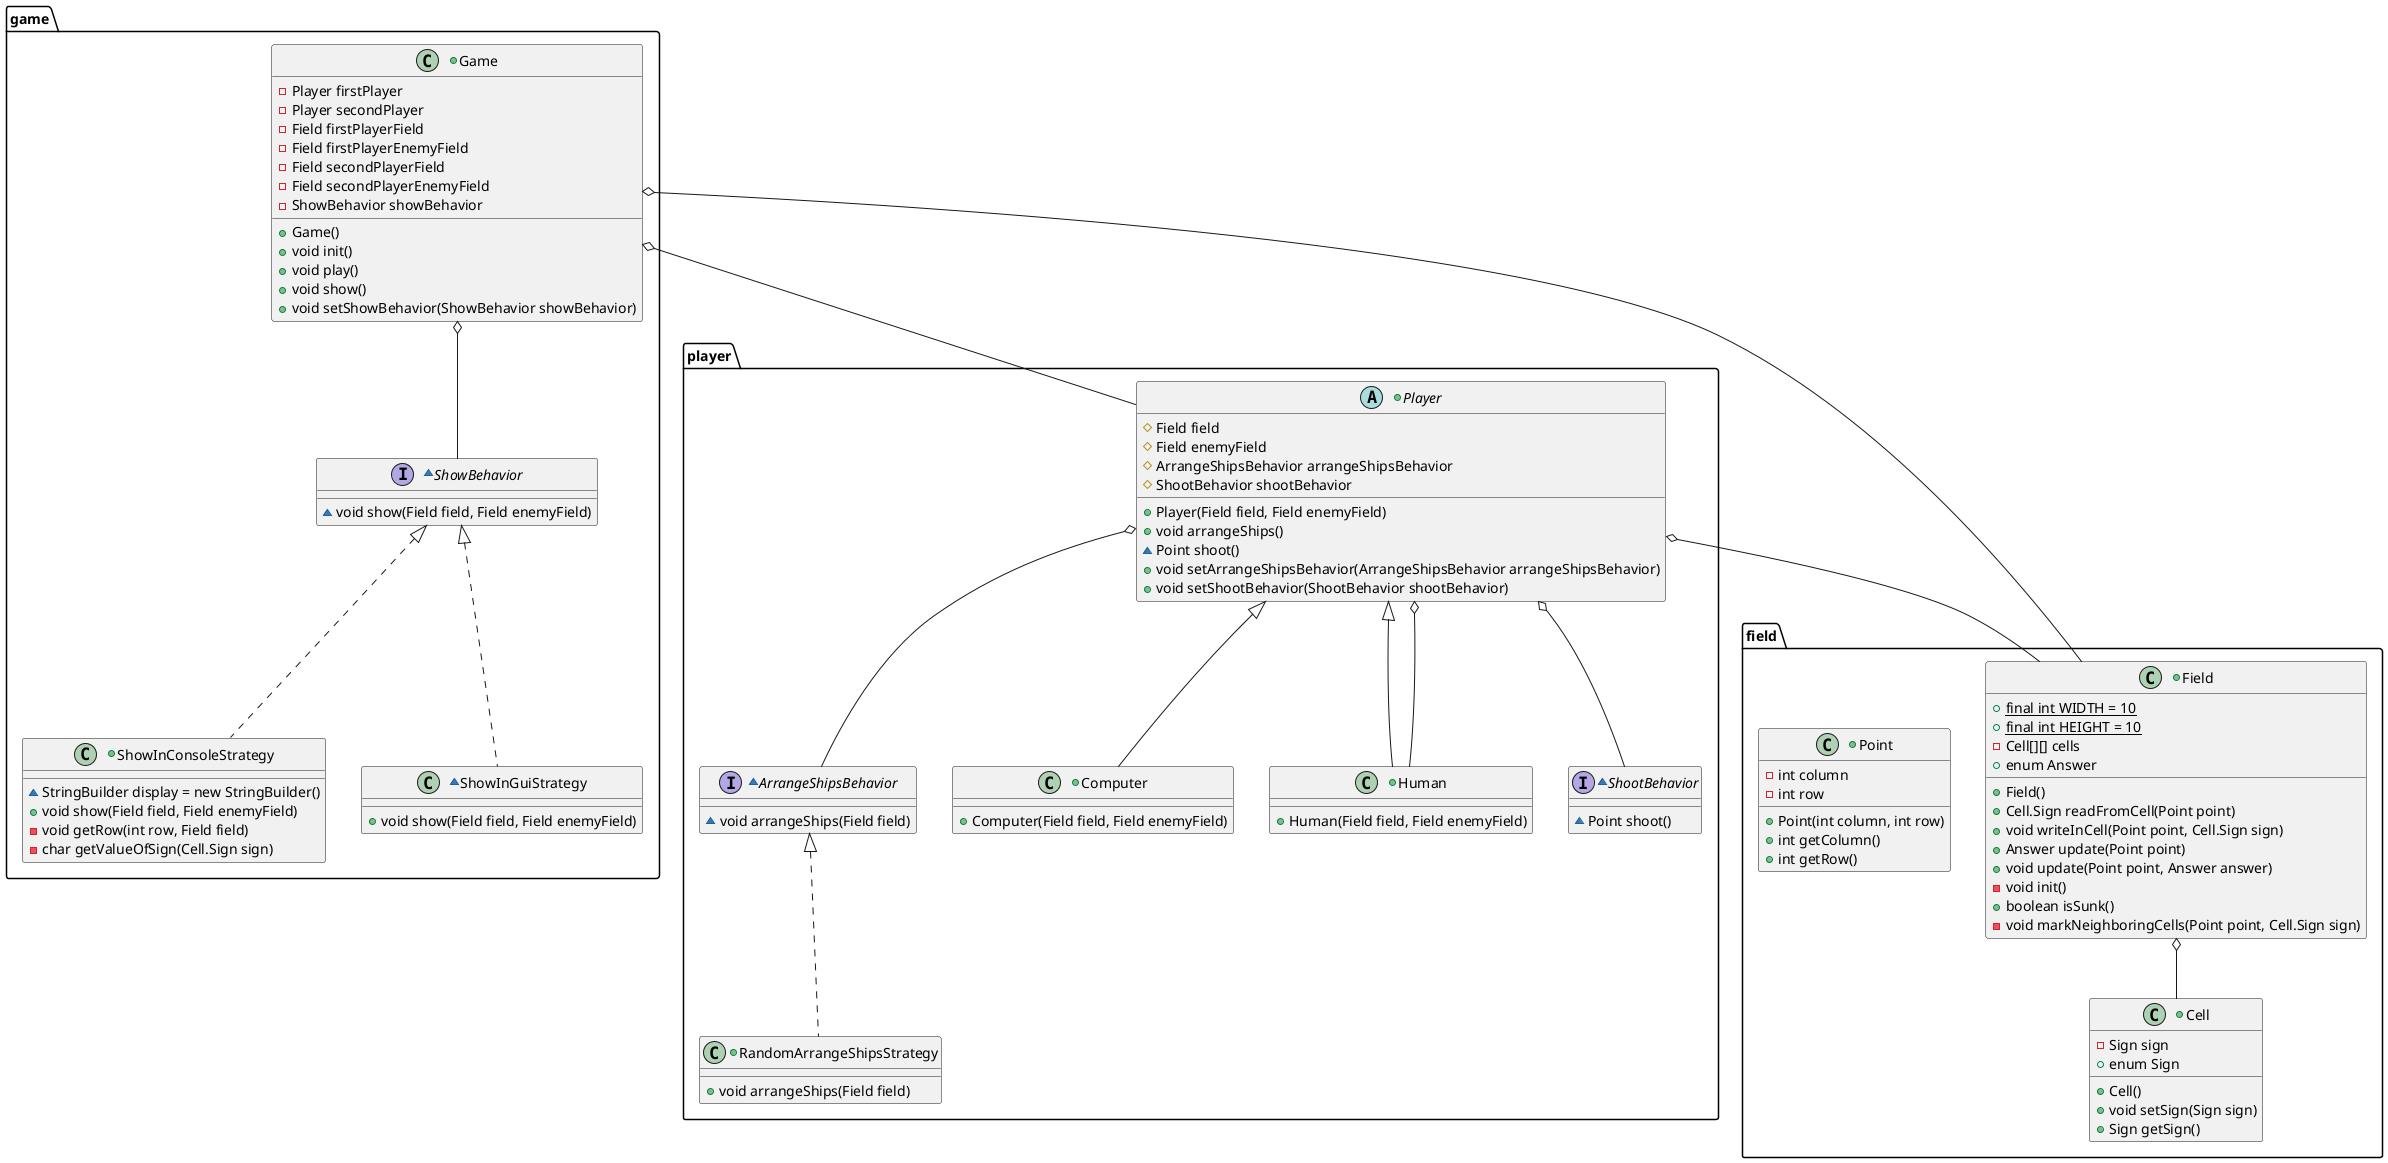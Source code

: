 @startuml
package game {
+class Game {
    -Player firstPlayer
    -Player secondPlayer
    -Field firstPlayerField
    -Field firstPlayerEnemyField
    -Field secondPlayerField
    -Field secondPlayerEnemyField
    -ShowBehavior showBehavior

    +Game() 
    +void init() 
    +void play() 
    +void show() 
    +void setShowBehavior(ShowBehavior showBehavior) 
}
~interface ShowBehavior {
    ~void show(Field field, Field enemyField)
}
+class ShowInConsoleStrategy implements ShowBehavior {
    ~StringBuilder display = new StringBuilder()
    +void show(Field field, Field enemyField) 
    -void getRow(int row, Field field) 
    -char getValueOfSign(Cell.Sign sign) 
}
~class ShowInGuiStrategy implements ShowBehavior {
    +void show(Field field, Field enemyField) 
}
}
package field {
+class Cell {
    -Sign sign
    +enum Sign 

    +Cell() 
    +void setSign(Sign sign) 
    +Sign getSign() 
}
+class Field {
    +{static}final int WIDTH = 10
    +{static}final int HEIGHT = 10
    -Cell[][] cells
    +enum Answer 

    +Field() 
    +Cell.Sign readFromCell(Point point) 
    +void writeInCell(Point point, Cell.Sign sign) 
    +Answer update(Point point) 
    +void update(Point point, Answer answer) 
    -void init() 
    +boolean isSunk() 
    -void markNeighboringCells(Point point, Cell.Sign sign) 
}
+class Point {
    -int column
    -int row

    +Point(int column, int row) 
    +int getColumn() 
    +int getRow() 
}
}
package player {
~interface ArrangeShipsBehavior {
    ~void arrangeShips(Field field)
}
+class Computer extends Player {
    +Computer(Field field, Field enemyField) 
}
+class Human extends Player {

    +Human(Field field, Field enemyField) 
}
+abstract class Player {
    #Field field
    #Field enemyField
    #ArrangeShipsBehavior arrangeShipsBehavior
    #ShootBehavior shootBehavior

    +Player(Field field, Field enemyField) 
    +void arrangeShips() 
    ~Point shoot() 
    +void setArrangeShipsBehavior(ArrangeShipsBehavior arrangeShipsBehavior) 
    +void setShootBehavior(ShootBehavior shootBehavior) 
}
+class RandomArrangeShipsStrategy implements ArrangeShipsBehavior {

    +void arrangeShips(Field field) 
}
~interface ShootBehavior {
    ~Point shoot()
}
}
Game o-- Player
Game o-- Field
Game o-- ShowBehavior
Field o-- Cell
Player o-- Human
Player o-- ArrangeShipsBehavior
Player o-- ShootBehavior
Player o-- Field
@enduml
